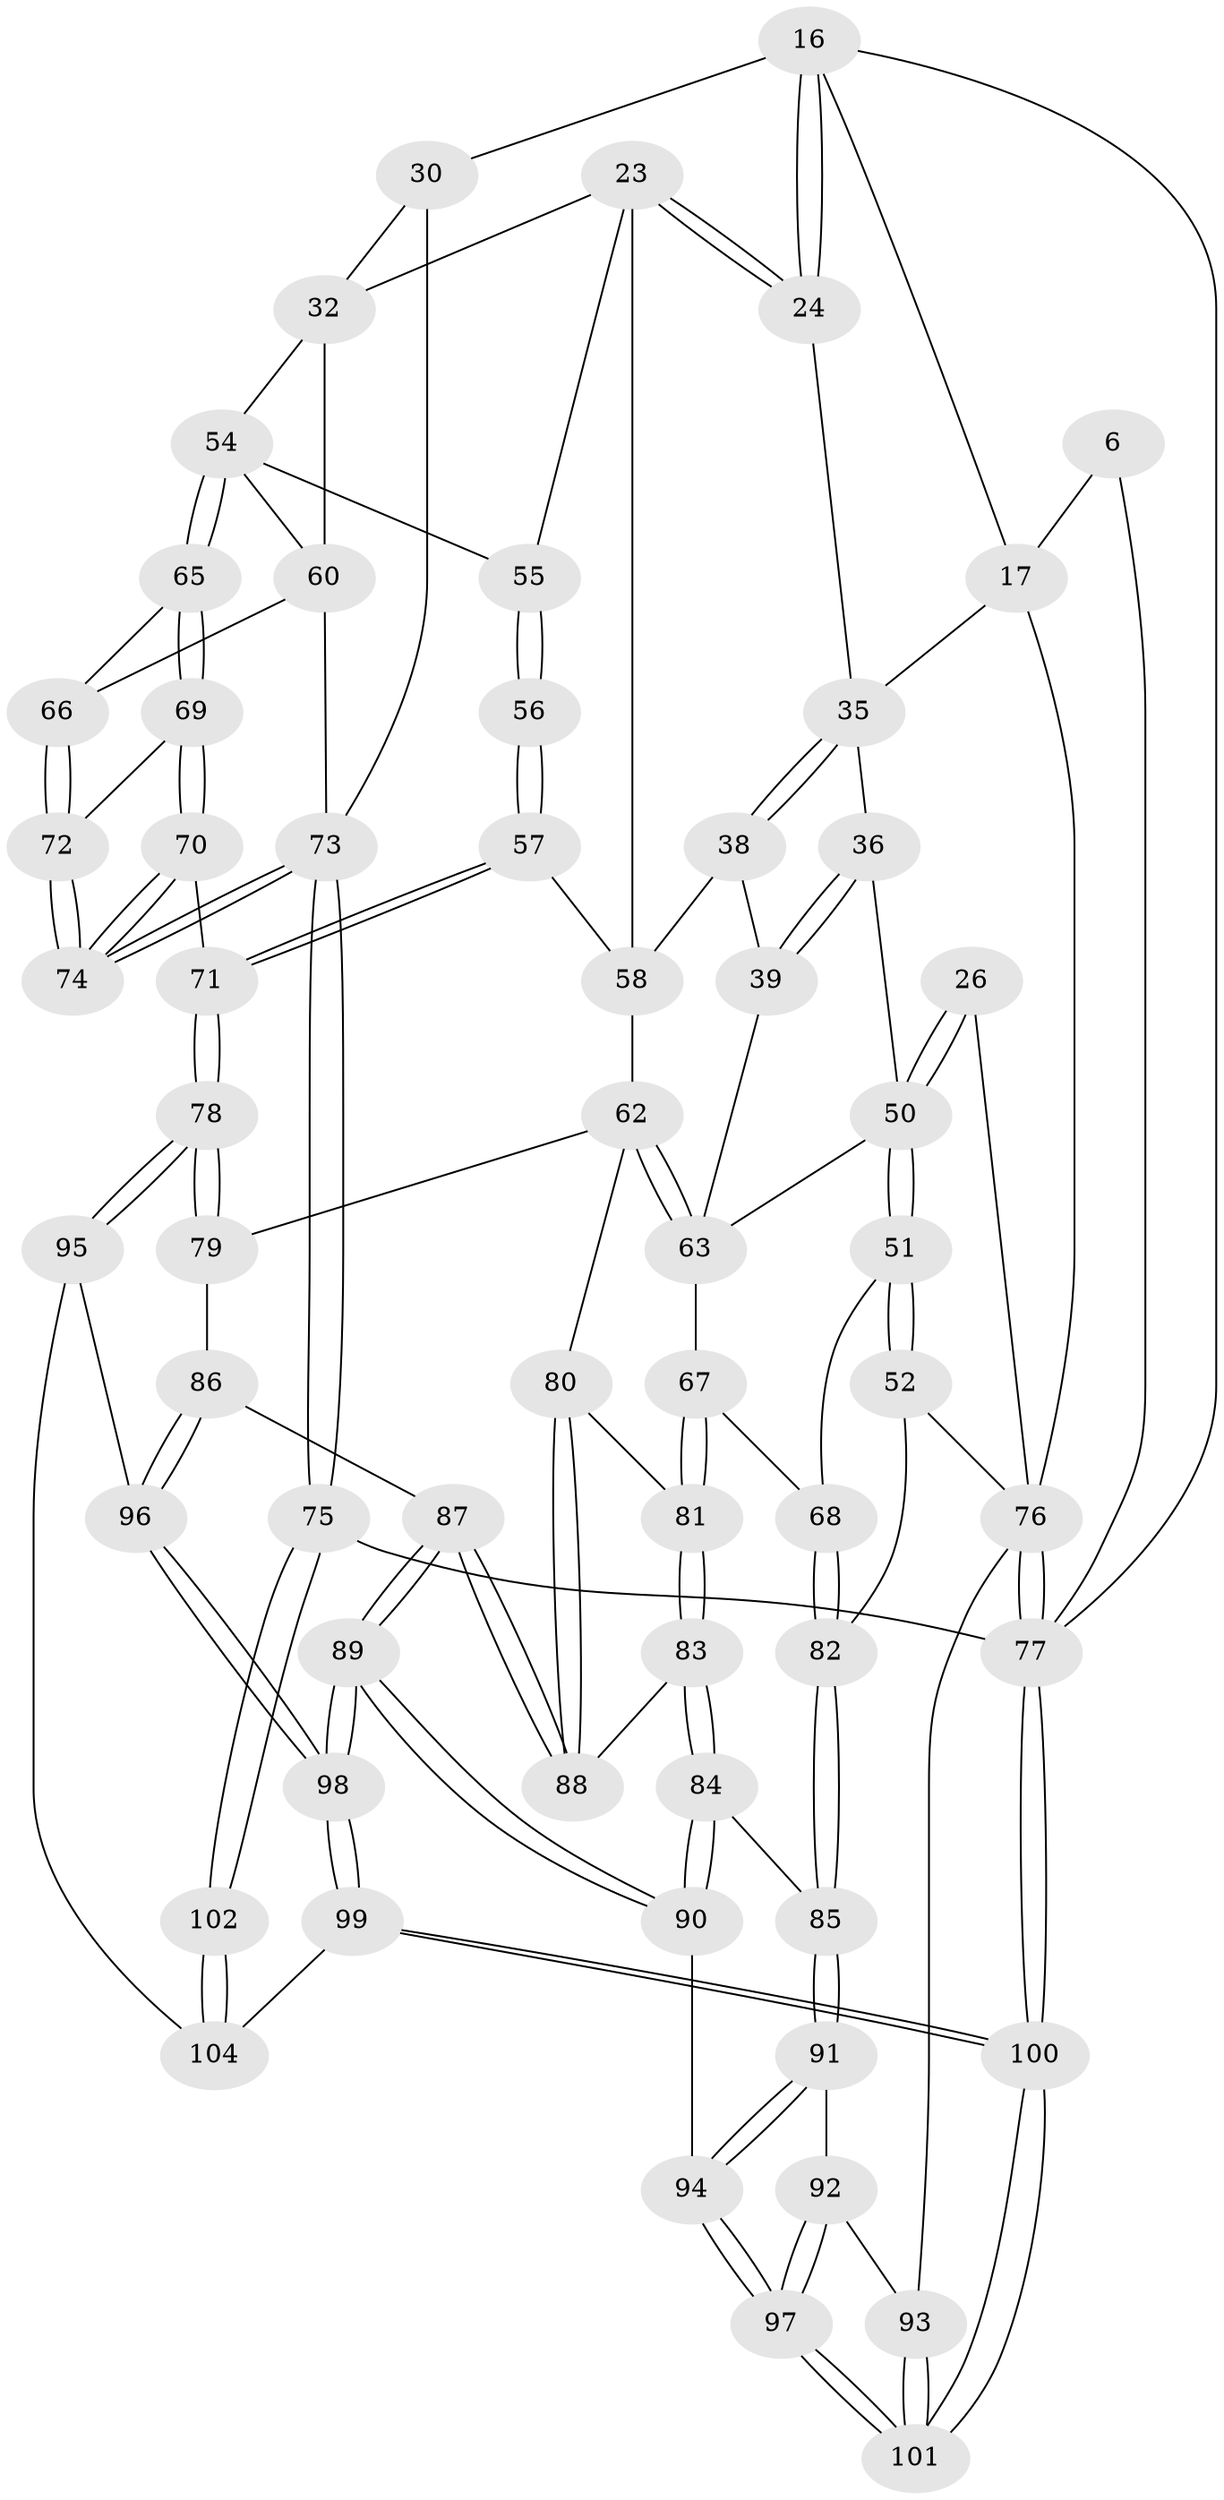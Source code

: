 // original degree distribution, {3: 0.019230769230769232, 4: 0.23076923076923078, 5: 0.5384615384615384, 6: 0.21153846153846154}
// Generated by graph-tools (version 1.1) at 2025/06/03/04/25 22:06:13]
// undirected, 62 vertices, 147 edges
graph export_dot {
graph [start="1"]
  node [color=gray90,style=filled];
  6 [pos="+0.38684995766728675+0.09935313906726147"];
  16 [pos="+0.6809493464260923+0",super="+15"];
  17 [pos="+0.4577872522203905+0.20687750480548817",super="+13"];
  23 [pos="+0.6324067663479983+0.29526135587575303",super="+22"];
  24 [pos="+0.6136899175430217+0.2515435140243906"];
  26 [pos="+0+0.17150405301414354",super="+25"];
  30 [pos="+1+0.1797913554575193",super="+19"];
  32 [pos="+0.8629552217098232+0.3305426382718783",super="+21+31"];
  35 [pos="+0.46216480093287365+0.2703147976114812",super="+33"];
  36 [pos="+0.38424099004541445+0.3154165684013625",super="+28"];
  38 [pos="+0.4976839831264435+0.3674188614529077"];
  39 [pos="+0.4076833663770349+0.38153796484554936"];
  50 [pos="+0.13784071701052197+0.37666482566535714",super="+43+29"];
  51 [pos="+0.1261261225837881+0.4172783624882102"];
  52 [pos="+0+0.5699255901370511"];
  54 [pos="+0.8292822287255794+0.46063645987578783",super="+49"];
  55 [pos="+0.8016298578401121+0.463922118086313",super="+46"];
  56 [pos="+0.6736415511996763+0.5049629266687256"];
  57 [pos="+0.6563000052405551+0.5323409423246582"];
  58 [pos="+0.5425877376401997+0.5186745609781481",super="+37"];
  60 [pos="+0.9856334065095984+0.4899415052680613",super="+47"];
  62 [pos="+0.4145205247996843+0.5742287166097209",super="+61"];
  63 [pos="+0.3408703619213558+0.5388330937335273",super="+42"];
  65 [pos="+0.8745145562755458+0.495350331119206",super="+64"];
  66 [pos="+0.9704727548697742+0.4968354777507431"];
  67 [pos="+0.21815463797626014+0.5825301743109635"];
  68 [pos="+0.21663092735160677+0.5829314898298229"];
  69 [pos="+0.8740278904877786+0.5177252582664416"];
  70 [pos="+0.796642006706206+0.7290232093730916"];
  71 [pos="+0.7579498483873414+0.7209138937782039"];
  72 [pos="+0.9534638420907897+0.5601702074686841"];
  73 [pos="+1+1",super="+59+34+20"];
  74 [pos="+1+0.8315203356856427"];
  75 [pos="+1+1",super="+8"];
  76 [pos="+0+0.699997658903581",super="+53+14"];
  77 [pos="+0+1",super="+9+7"];
  78 [pos="+0.6758170047053073+0.7753328441068578"];
  79 [pos="+0.471845793957696+0.7190697282237607"];
  80 [pos="+0.36414216885111483+0.6556631551354948"];
  81 [pos="+0.3140765003718414+0.7060120534332013"];
  82 [pos="+0.19702088740741328+0.6043564543233861"];
  83 [pos="+0.30548581446308437+0.7302041370123298"];
  84 [pos="+0.21609155356065962+0.747539423485848"];
  85 [pos="+0.17990873469465482+0.7380080647924281"];
  86 [pos="+0.436659891632872+0.7749585470364103"];
  87 [pos="+0.3932608890195246+0.8100454216689946"];
  88 [pos="+0.3459314452356023+0.7544852320008814"];
  89 [pos="+0.37737431925437975+0.8421421783023163"];
  90 [pos="+0.33455282903224154+0.8449008070513527"];
  91 [pos="+0.1685438350947722+0.7499097405893234"];
  92 [pos="+0.15800021112007193+0.7592936093181686"];
  93 [pos="+0.10143180193511375+0.8000274367222561"];
  94 [pos="+0.2841913201578561+0.877672679337316"];
  95 [pos="+0.6356312937075398+0.8520084143812038"];
  96 [pos="+0.5597741035263215+0.8909492793130893"];
  97 [pos="+0.265676423692836+0.8949355080340871"];
  98 [pos="+0.44735731795888517+1"];
  99 [pos="+0.4203002652173009+1"];
  100 [pos="+0.13657991537819145+1"];
  101 [pos="+0.15414626834006856+1"];
  102 [pos="+1+1"];
  104 [pos="+0.6094602427582326+1",super="+103"];
  6 -- 77 [weight=2];
  6 -- 17;
  16 -- 17;
  16 -- 24;
  16 -- 24;
  16 -- 77;
  16 -- 30;
  17 -- 35;
  17 -- 76;
  23 -- 24;
  23 -- 24;
  23 -- 58;
  23 -- 32;
  23 -- 55;
  24 -- 35;
  26 -- 50 [weight=2];
  26 -- 50;
  26 -- 76 [weight=2];
  30 -- 73 [weight=2];
  30 -- 32 [weight=2];
  32 -- 54;
  32 -- 60;
  35 -- 36 [weight=2];
  35 -- 38;
  35 -- 38;
  36 -- 39;
  36 -- 39;
  36 -- 50;
  38 -- 39;
  38 -- 58;
  39 -- 63;
  50 -- 51;
  50 -- 51;
  50 -- 63;
  51 -- 52;
  51 -- 52;
  51 -- 68;
  52 -- 82;
  52 -- 76;
  54 -- 55 [weight=2];
  54 -- 65 [weight=2];
  54 -- 65;
  54 -- 60;
  55 -- 56 [weight=2];
  55 -- 56;
  56 -- 57;
  56 -- 57;
  57 -- 58;
  57 -- 71;
  57 -- 71;
  58 -- 62;
  60 -- 66;
  60 -- 73 [weight=2];
  62 -- 63;
  62 -- 63;
  62 -- 80;
  62 -- 79;
  63 -- 67;
  65 -- 69;
  65 -- 69;
  65 -- 66;
  66 -- 72;
  66 -- 72;
  67 -- 68;
  67 -- 81;
  67 -- 81;
  68 -- 82;
  68 -- 82;
  69 -- 70;
  69 -- 70;
  69 -- 72;
  70 -- 71;
  70 -- 74;
  70 -- 74;
  71 -- 78;
  71 -- 78;
  72 -- 74;
  72 -- 74;
  73 -- 74;
  73 -- 74;
  73 -- 75 [weight=2];
  73 -- 75;
  75 -- 102;
  75 -- 102;
  75 -- 77 [weight=3];
  76 -- 77 [weight=3];
  76 -- 77;
  76 -- 93;
  77 -- 100;
  77 -- 100;
  78 -- 79;
  78 -- 79;
  78 -- 95;
  78 -- 95;
  79 -- 86;
  80 -- 81;
  80 -- 88;
  80 -- 88;
  81 -- 83;
  81 -- 83;
  82 -- 85;
  82 -- 85;
  83 -- 84;
  83 -- 84;
  83 -- 88;
  84 -- 85;
  84 -- 90;
  84 -- 90;
  85 -- 91;
  85 -- 91;
  86 -- 87;
  86 -- 96;
  86 -- 96;
  87 -- 88;
  87 -- 88;
  87 -- 89;
  87 -- 89;
  89 -- 90;
  89 -- 90;
  89 -- 98;
  89 -- 98;
  90 -- 94;
  91 -- 92;
  91 -- 94;
  91 -- 94;
  92 -- 93;
  92 -- 97;
  92 -- 97;
  93 -- 101;
  93 -- 101;
  94 -- 97;
  94 -- 97;
  95 -- 96;
  95 -- 104;
  96 -- 98;
  96 -- 98;
  97 -- 101;
  97 -- 101;
  98 -- 99;
  98 -- 99;
  99 -- 100;
  99 -- 100;
  99 -- 104;
  100 -- 101;
  100 -- 101;
  102 -- 104 [weight=2];
  102 -- 104;
}
